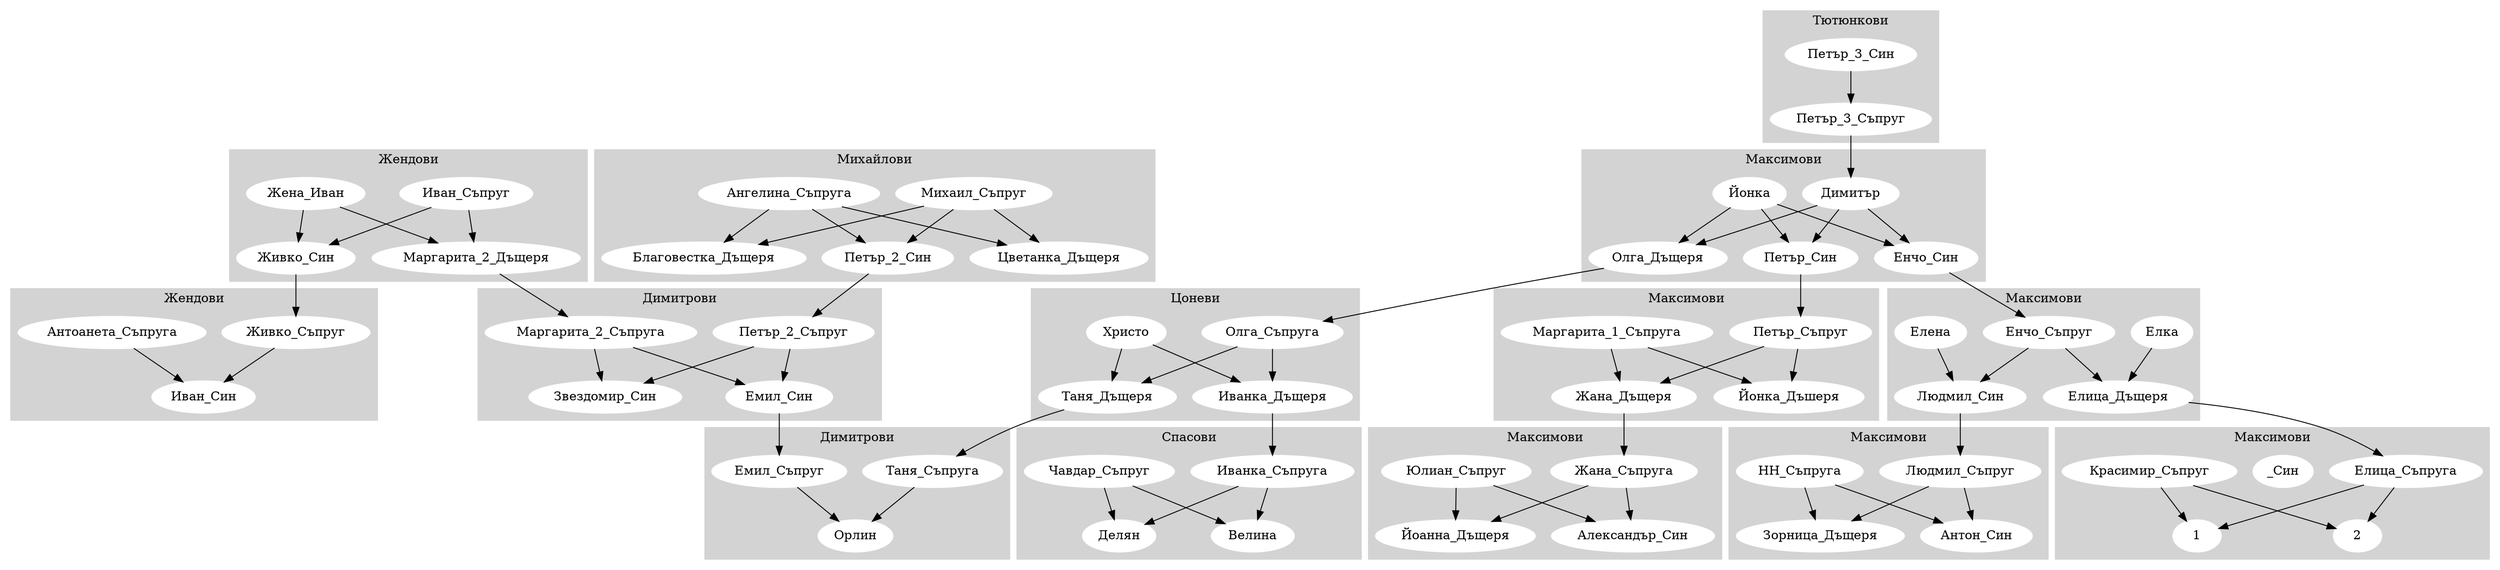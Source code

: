 digraph G {
  
  subgraph cluster_1 {
    label = "Максимови";
    style=filled;
    color=lightgrey;
    node [style=filled,color=white];
    Димитър->Олга_Дъщеря;
    Йонка->Олга_Дъщеря;
    Димитър->Петър_Син;
    Йонка->Петър_Син;
    Димитър->Енчо_Син;
    Йонка->Енчо_Син;
  }

  subgraph cluster_2 {
    label = "Цоневи";
    style=filled;
    color=lightgrey;
    node [style=filled,color=white];
    Олга_Дъщеря->Олга_Съпруга;
    Олга_Съпруга->Иванка_Дъщеря;
    Олга_Съпруга->Таня_Дъщеря;
    Христо->Иванка_Дъщеря;
    Христо->Таня_Дъщеря;
  }

  subgraph cluster_3 {
    label = "Спасови";
    style=filled;
    color=lightgrey;
    node [style=filled,color=white];
    Иванка_Дъщеря->Иванка_Съпруга;
    Чавдар_Съпруг->Делян;
    Иванка_Съпруга->Делян;
    Чавдар_Съпруг->Велина;
    Иванка_Съпруга->Велина;
  }
  
  subgraph cluster_4 {
    label = "Димитрови";
    style=filled;
    color=lightgrey;
    node [style=filled,color=white];

    Таня_Дъщеря->Таня_Съпруга;
    Емил_Съпруг->Орлин;
    Таня_Съпруга->Орлин;
  }

  subgraph cluster_5 {
    label = "Максимови";
    style=filled;
    color=lightgrey;
    node [style=filled,color=white];
    Енчо_Син->Енчо_Съпруг;
    Елена->Людмил_Син;
    Елка->Елица_Дъщеря;
    Енчо_Съпруг->Людмил_Син;
    Енчо_Съпруг->Елица_Дъщеря;
  }

  subgraph cluster_6 {
    label = "Максимови";
    style=filled;
    color=lightgrey;
    node [style=filled,color=white];
    Петър_Син->Петър_Съпруг;
    Маргарита_1_Съпруга->Жана_Дъщеря;
    Петър_Съпруг->Жана_Дъщеря;
    Маргарита_1_Съпруга->Йонка_Дъшеря;
    Петър_Съпруг->Йонка_Дъшеря;
  }
  
  subgraph cluster_7 {
    label = "Максимови";
    style=filled;
    color=lightgrey;
    node [style=filled,color=white];
    Жана_Дъщеря->Жана_Съпруга;
    Жана_Съпруга->Йоанна_Дъщеря;
    Юлиан_Съпруг->Йоанна_Дъщеря;
    Жана_Съпруга->Александър_Син;
    Юлиан_Съпруг->Александър_Син;
  }

  subgraph cluster_8 {
    label = "Максимови";
    style=filled;
    color=lightgrey;
    node [style=filled,color=white];
    Людмил_Син->Людмил_Съпруг;
    НН_Съпруга->Зорница_Дъщеря;
    Людмил_Съпруг->Зорница_Дъщеря;
    НН_Съпруга->Антон_Син;
    Людмил_Съпруг->Антон_Син;
  }

  subgraph cluster_9 {
    label = "Максимови";
    style=filled;
    color=lightgrey;
    node [style=filled,color=white];
    Елица_Дъщеря->Елица_Съпруга;
    Елица_Съпруга->1_Син;
    Красимир_Съпруг->1_Син;
    Елица_Съпруга->2_Син;
    Красимир_Съпруг->2_Син;
  }

  subgraph cluster_10 {
    label = "Жендови";
    style=filled;
    color=lightgrey;
    node [style=filled,color=white];
    Иван_Съпруг->Живко_Син;
    Жена_Иван->Живко_Син;
    Иван_Съпруг->Маргарита_2_Дъщеря;
    Жена_Иван->Маргарита_2_Дъщеря;
  }

  subgraph cluster_11 {
    label = "Жендови";
    style=filled;
    color=lightgrey;
    node [style=filled,color=white];
    Живко_Син->Живко_Съпруг;
    Живко_Съпруг->Иван_Син;
    Антоанета_Съпруга->Иван_Син;
  }

  subgraph cluster_12 {
    label = "Димитрови";
    style=filled;
    color=lightgrey;
    node [style=filled,color=white];
    Маргарита_2_Дъщеря->Маргарита_2_Съпруга;
    Петър_2_Съпруг->Звездомир_Син;
    Маргарита_2_Съпруга->Звездомир_Син;
    Петър_2_Съпруг->Емил_Син;
    Маргарита_2_Съпруга->Емил_Син;
    
    Емил_Син->Емил_Съпруг
  }

  subgraph cluster_13 {
    label = "Михайлови";
    style=filled;
    color=lightgrey;
    node [style=filled,color=white];
    Михаил_Съпруг->Благовестка_Дъщеря;
    Ангелина_Съпруга->Благовестка_Дъщеря;
    Михаил_Съпруг->Петър_2_Син;
    Ангелина_Съпруга->Петър_2_Син;
    Михаил_Съпруг->Цветанка_Дъщеря;
    Ангелина_Съпруга->Цветанка_Дъщеря;

    Петър_2_Син->Петър_2_Съпруг;
  }

  subgraph cluster_14 {
    label = "Тютюнкови";
    style=filled;
    color=lightgrey;
    node [style=filled,color=white];
    Петър_3_Син->Петър_3_Съпруг;
    Петър_3_Съпруг->Димитър;
  }

}